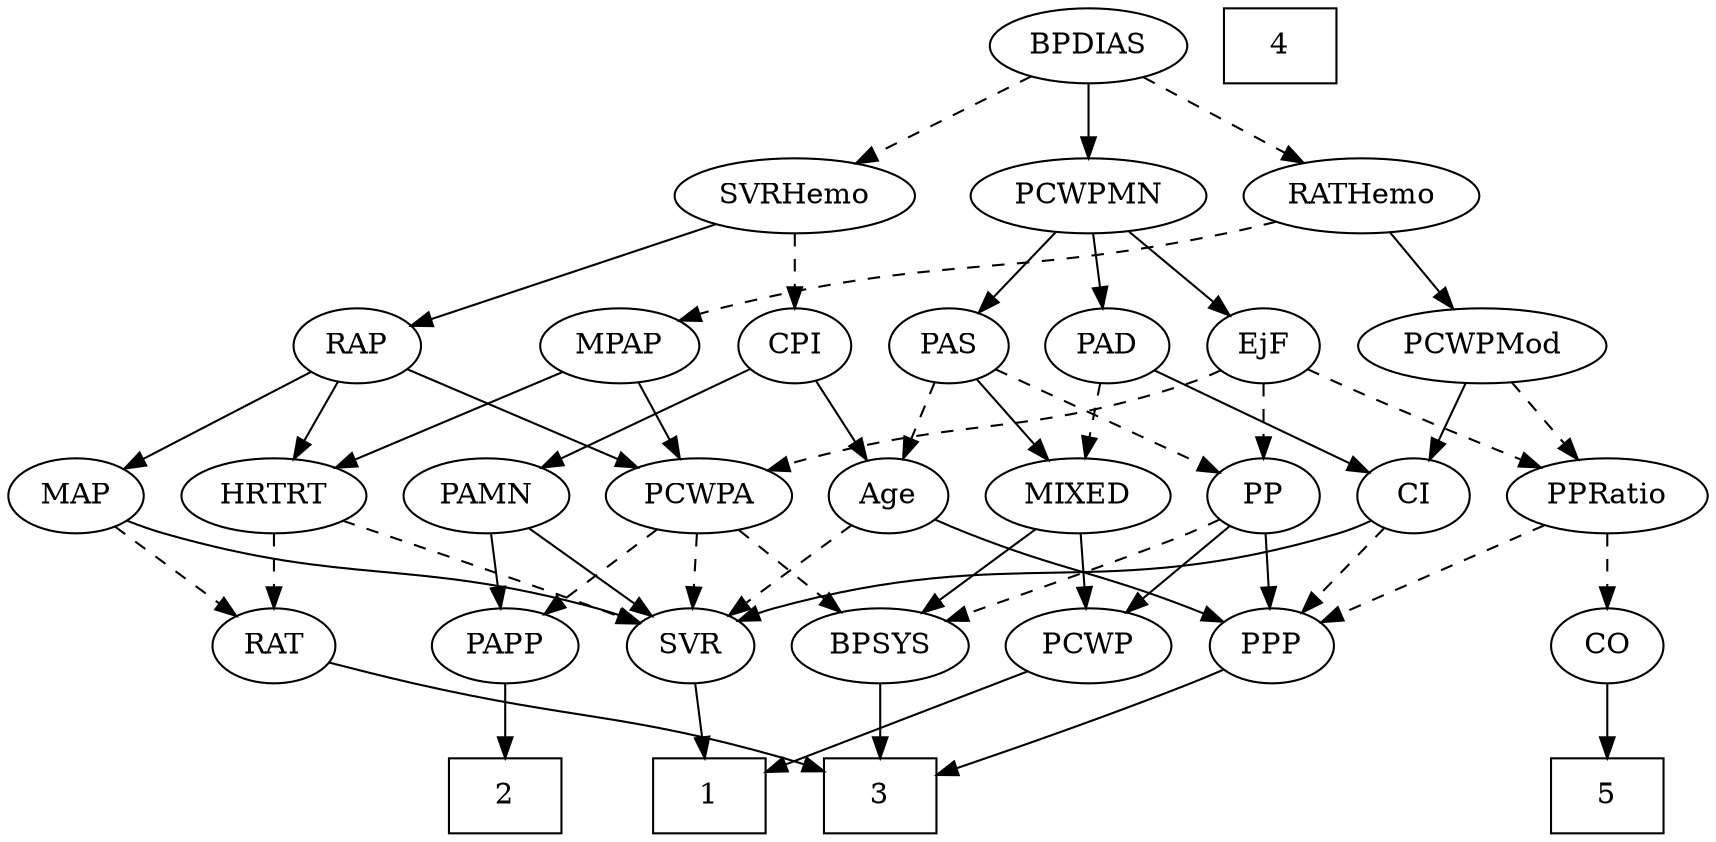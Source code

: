 strict digraph {
	graph [bb="0,0,762.84,396"];
	node [label="\N"];
	1	[height=0.5,
		pos="248.3,18",
		shape=box,
		width=0.75];
	2	[height=0.5,
		pos="541.3,18",
		shape=box,
		width=0.75];
	3	[height=0.5,
		pos="331.3,18",
		shape=box,
		width=0.75];
	4	[height=0.5,
		pos="382.3,378",
		shape=box,
		width=0.75];
	5	[height=0.5,
		pos="165.3,18",
		shape=box,
		width=0.75];
	Age	[height=0.5,
		pos="367.3,162",
		width=0.75];
	SVR	[height=0.5,
		pos="454.3,90",
		width=0.77632];
	Age -> SVR	[pos="e,437.57,104.46 384.07,147.5 396.95,137.14 414.93,122.67 429.47,110.97",
		style=dashed];
	PPP	[height=0.5,
		pos="331.3,90",
		width=0.75];
	Age -> PPP	[pos="e,339.6,107.15 358.95,144.76 354.58,136.28 349.15,125.71 344.26,116.2",
		style=solid];
	EjF	[height=0.5,
		pos="198.3,234",
		width=0.75];
	PCWPA	[height=0.5,
		pos="454.3,162",
		width=1.1555];
	EjF -> PCWPA	[pos="e,423.18,173.99 218.9,222.27 223.85,219.98 229.19,217.72 234.3,216 307.06,191.44 329.2,200.17 403.3,180 406.64,179.09 410.09,178.09 \
413.53,177.04",
		style=dashed];
	PP	[height=0.5,
		pos="125.3,162",
		width=0.75];
	EjF -> PP	[pos="e,140.05,177.14 183.52,218.83 173.13,208.87 159.05,195.37 147.34,184.14",
		style=dashed];
	PPRatio	[height=0.5,
		pos="210.3,162",
		width=1.1013];
	EjF -> PPRatio	[pos="e,207.33,180.28 201.2,216.05 202.52,208.35 204.12,199.03 205.61,190.36",
		style=dashed];
	RAP	[height=0.5,
		pos="598.3,234",
		width=0.77632];
	RAP -> PCWPA	[pos="e,480.91,175.94 576.74,222.52 553.86,211.4 517.32,193.64 490.11,180.41",
		style=solid];
	MAP	[height=0.5,
		pos="732.3,162",
		width=0.84854];
	RAP -> MAP	[pos="e,710.17,174.56 619.23,222.06 641.16,210.61 675.86,192.48 701.03,179.33",
		style=solid];
	HRTRT	[height=0.5,
		pos="644.3,162",
		width=1.1013];
	RAP -> HRTRT	[pos="e,633.26,179.8 608.73,217.12 614.34,208.59 621.37,197.89 627.7,188.25",
		style=solid];
	MIXED	[height=0.5,
		pos="40.296,162",
		width=1.1193];
	BPSYS	[height=0.5,
		pos="248.3,90",
		width=1.0471];
	MIXED -> BPSYS	[pos="e,219.27,101.68 71.103,150.19 77.128,148.11 83.404,145.97 89.296,144 138.89,127.43 151.82,124.89 201.3,108 204.03,107.07 206.85,\
106.09 209.68,105.09",
		style=solid];
	PCWP	[height=0.5,
		pos="85.296,90",
		width=0.97491];
	MIXED -> PCWP	[pos="e,74.709,107.47 50.961,144.41 56.397,135.95 63.121,125.49 69.175,116.08",
		style=solid];
	MPAP	[height=0.5,
		pos="482.3,234",
		width=0.97491];
	MPAP -> PCWPA	[pos="e,461.01,179.79 475.52,216.05 472.29,207.97 468.34,198.12 464.74,189.11",
		style=solid];
	MPAP -> HRTRT	[pos="e,616.43,175.04 508.32,221.75 535.04,210.21 576.86,192.14 607.07,179.09",
		style=solid];
	BPSYS -> 3	[pos="e,310.99,36.127 266.31,73.811 277.1,64.707 291.06,52.937 303.27,42.639",
		style=solid];
	PAD	[height=0.5,
		pos="52.296,234",
		width=0.79437];
	PAD -> MIXED	[pos="e,43.258,180.28 49.392,216.05 48.07,208.35 46.472,199.03 44.987,190.36",
		style=dashed];
	CI	[height=0.5,
		pos="295.3,162",
		width=0.75];
	PAD -> CI	[pos="e,274.69,173.73 74.09,222.31 79.316,220.01 84.937,217.75 90.296,216 163.31,192.19 186.53,204.56 259.3,180 261.21,179.35 263.16,178.63 \
265.11,177.86",
		style=solid];
	CO	[height=0.5,
		pos="165.3,90",
		width=0.75];
	CO -> 5	[pos="e,165.3,36.104 165.3,71.697 165.3,63.983 165.3,54.712 165.3,46.112",
		style=solid];
	PAS	[height=0.5,
		pos="126.3,234",
		width=0.75];
	PAS -> Age	[pos="e,346.69,173.73 146.9,222.27 151.85,219.98 157.19,217.72 162.3,216 235.06,191.44 258.53,204.56 331.3,180 333.21,179.35 335.16,178.63 \
337.11,177.86",
		style=dashed];
	PAS -> MIXED	[pos="e,58.917,178.16 109.71,219.5 97.556,209.61 80.796,195.96 66.79,184.56",
		style=solid];
	PAS -> PP	[pos="e,125.54,180.1 126.05,215.7 125.94,207.98 125.81,198.71 125.68,190.11",
		style=dashed];
	PAMN	[height=0.5,
		pos="550.3,162",
		width=1.011];
	PAMN -> SVR	[pos="e,472.22,104.07 530.41,146.5 515.95,135.95 496.24,121.58 480.5,110.1",
		style=solid];
	PAPP	[height=0.5,
		pos="541.3,90",
		width=0.88464];
	PAMN -> PAPP	[pos="e,543.5,108.1 548.07,143.7 547.08,135.98 545.89,126.71 544.78,118.11",
		style=solid];
	RATHemo	[height=0.5,
		pos="295.3,306",
		width=1.3721];
	RATHemo -> MPAP	[pos="e,454.86,245.67 328.86,292.71 357.87,282.05 400.91,266.15 438.3,252 440.64,251.11 443.06,250.19 445.49,249.26",
		style=dashed];
	PCWPMod	[height=0.5,
		pos="295.3,234",
		width=1.4443];
	RATHemo -> PCWPMod	[pos="e,295.3,252.1 295.3,287.7 295.3,279.98 295.3,270.71 295.3,262.11",
		style=solid];
	CPI	[height=0.5,
		pos="402.3,234",
		width=0.75];
	CPI -> Age	[pos="e,375.61,179.63 394.18,216.76 390,208.4 384.8,198.02 380.1,188.61",
		style=solid];
	CPI -> PAMN	[pos="e,524.77,175.07 423.82,222.82 447.87,211.44 487.18,192.85 515.59,179.41",
		style=solid];
	RAT	[height=0.5,
		pos="644.3,90",
		width=0.75827];
	RAT -> 3	[pos="e,358.53,24.199 619.64,81.878 608.31,78.697 594.66,74.998 582.3,72 506.73,53.68 417.5,35.698 368.38,26.113",
		style=solid];
	SVR -> 1	[pos="e,275.59,29.005 429.99,81.109 398.74,70.917 342.85,52.521 295.3,36 292,34.855 288.58,33.65 285.15,32.432",
		style=solid];
	PCWPMod -> PPRatio	[pos="e,228.63,178.1 276.01,217.12 264.36,207.52 249.35,195.16 236.61,184.67",
		style=dashed];
	PCWPMod -> CI	[pos="e,295.3,180.1 295.3,215.7 295.3,207.98 295.3,198.71 295.3,190.11",
		style=solid];
	PCWPA -> BPSYS	[pos="e,277.34,101.63 422.13,150.28 376.13,134.96 296.86,108.54 295.3,108 292.57,107.05 289.76,106.06 286.93,105.06",
		style=dashed];
	PCWPA -> SVR	[pos="e,454.3,108.1 454.3,143.7 454.3,135.98 454.3,126.71 454.3,118.11",
		style=dashed];
	PCWPA -> PAPP	[pos="e,523.64,105.21 473.17,145.81 485.59,135.82 502,122.62 515.6,111.68",
		style=dashed];
	PCWPMN	[height=0.5,
		pos="152.3,306",
		width=1.3902];
	PCWPMN -> EjF	[pos="e,187.79,250.99 163.2,288.41 168.89,279.74 175.97,268.97 182.28,259.38",
		style=solid];
	PCWPMN -> PAD	[pos="e,70.744,247.91 130.1,289.46 115.05,278.93 95.074,264.94 79.129,253.78",
		style=solid];
	PCWPMN -> PAS	[pos="e,132.53,251.79 146,288.05 143.03,280.06 139.42,270.33 136.1,261.4",
		style=solid];
	SVRHemo	[height=0.5,
		pos="412.3,306",
		width=1.3902];
	SVRHemo -> RAP	[pos="e,574.76,243.86 445.55,292.49 479.41,279.74 531.58,260.11 565.34,247.4",
		style=solid];
	SVRHemo -> CPI	[pos="e,404.74,252.1 409.82,287.7 408.72,279.98 407.4,270.71 406.17,262.11",
		style=dashed];
	BPDIAS	[height=0.5,
		pos="295.3,378",
		width=1.1735];
	BPDIAS -> RATHemo	[pos="e,295.3,324.1 295.3,359.7 295.3,351.98 295.3,342.71 295.3,334.11",
		style=dashed];
	BPDIAS -> PCWPMN	[pos="e,180.68,320.89 268.73,364 246.53,353.13 214.61,337.5 189.8,325.36",
		style=solid];
	BPDIAS -> SVRHemo	[pos="e,387.73,321.7 318.69,363 335.96,352.67 359.71,338.46 378.97,326.94",
		style=dashed];
	MAP -> RAT	[pos="e,661.05,104.33 714.91,147.17 701.85,136.78 683.77,122.4 669.17,110.79",
		style=dashed];
	MAP -> SVR	[pos="e,477.45,100.43 709.11,149.87 703.98,147.7 698.52,145.6 693.3,144 609.88,118.4 584.41,131.21 500.3,108 495.93,106.8 491.39,105.36 \
486.95,103.84",
		style=solid];
	PP -> BPSYS	[pos="e,224.91,104.31 145.33,149.6 164.48,138.7 193.66,122.09 216.07,109.34",
		style=dashed];
	PP -> PPP	[pos="e,310.24,101.71 146.35,150.29 151.19,148.04 156.37,145.81 161.3,144 219.19,122.75 237.41,129.25 295.3,108 297.15,107.32 299.03,106.58 \
300.92,105.81",
		style=solid];
	PP -> PCWP	[pos="e,94.801,107.63 116.02,144.76 111.24,136.4 105.31,126.02 99.928,116.61",
		style=solid];
	PPP -> 3	[pos="e,331.3,36.104 331.3,71.697 331.3,63.983 331.3,54.712 331.3,46.112",
		style=solid];
	PPRatio -> CO	[pos="e,175.57,106.99 199.63,144.41 194.12,135.83 187.28,125.19 181.16,115.67",
		style=dashed];
	PPRatio -> PPP	[pos="e,311.35,102.54 233.91,147.34 253.56,135.97 281.61,119.74 302.56,107.62",
		style=dashed];
	PCWP -> 1	[pos="e,221.09,30.686 111.49,77.753 138.61,66.106 181.2,47.813 211.66,34.734",
		style=solid];
	CI -> SVR	[pos="e,431.52,100.54 316.56,150.81 321.39,148.54 326.51,146.16 331.3,144 361.98,130.15 397.3,115.01 422.2,104.48",
		style=solid];
	CI -> PPP	[pos="e,322.99,107.15 303.65,144.76 308.01,136.28 313.44,125.71 318.34,116.2",
		style=dashed];
	PAPP -> 2	[pos="e,541.3,36.104 541.3,71.697 541.3,63.983 541.3,54.712 541.3,46.112",
		style=solid];
	HRTRT -> RAT	[pos="e,644.3,108.1 644.3,143.7 644.3,135.98 644.3,126.71 644.3,118.11",
		style=dashed];
	HRTRT -> SVR	[pos="e,478.17,99.829 614.51,150.05 585.38,139.34 539.79,122.56 500.3,108 496.25,106.51 492.01,104.94 487.8,103.39",
		style=dashed];
}
